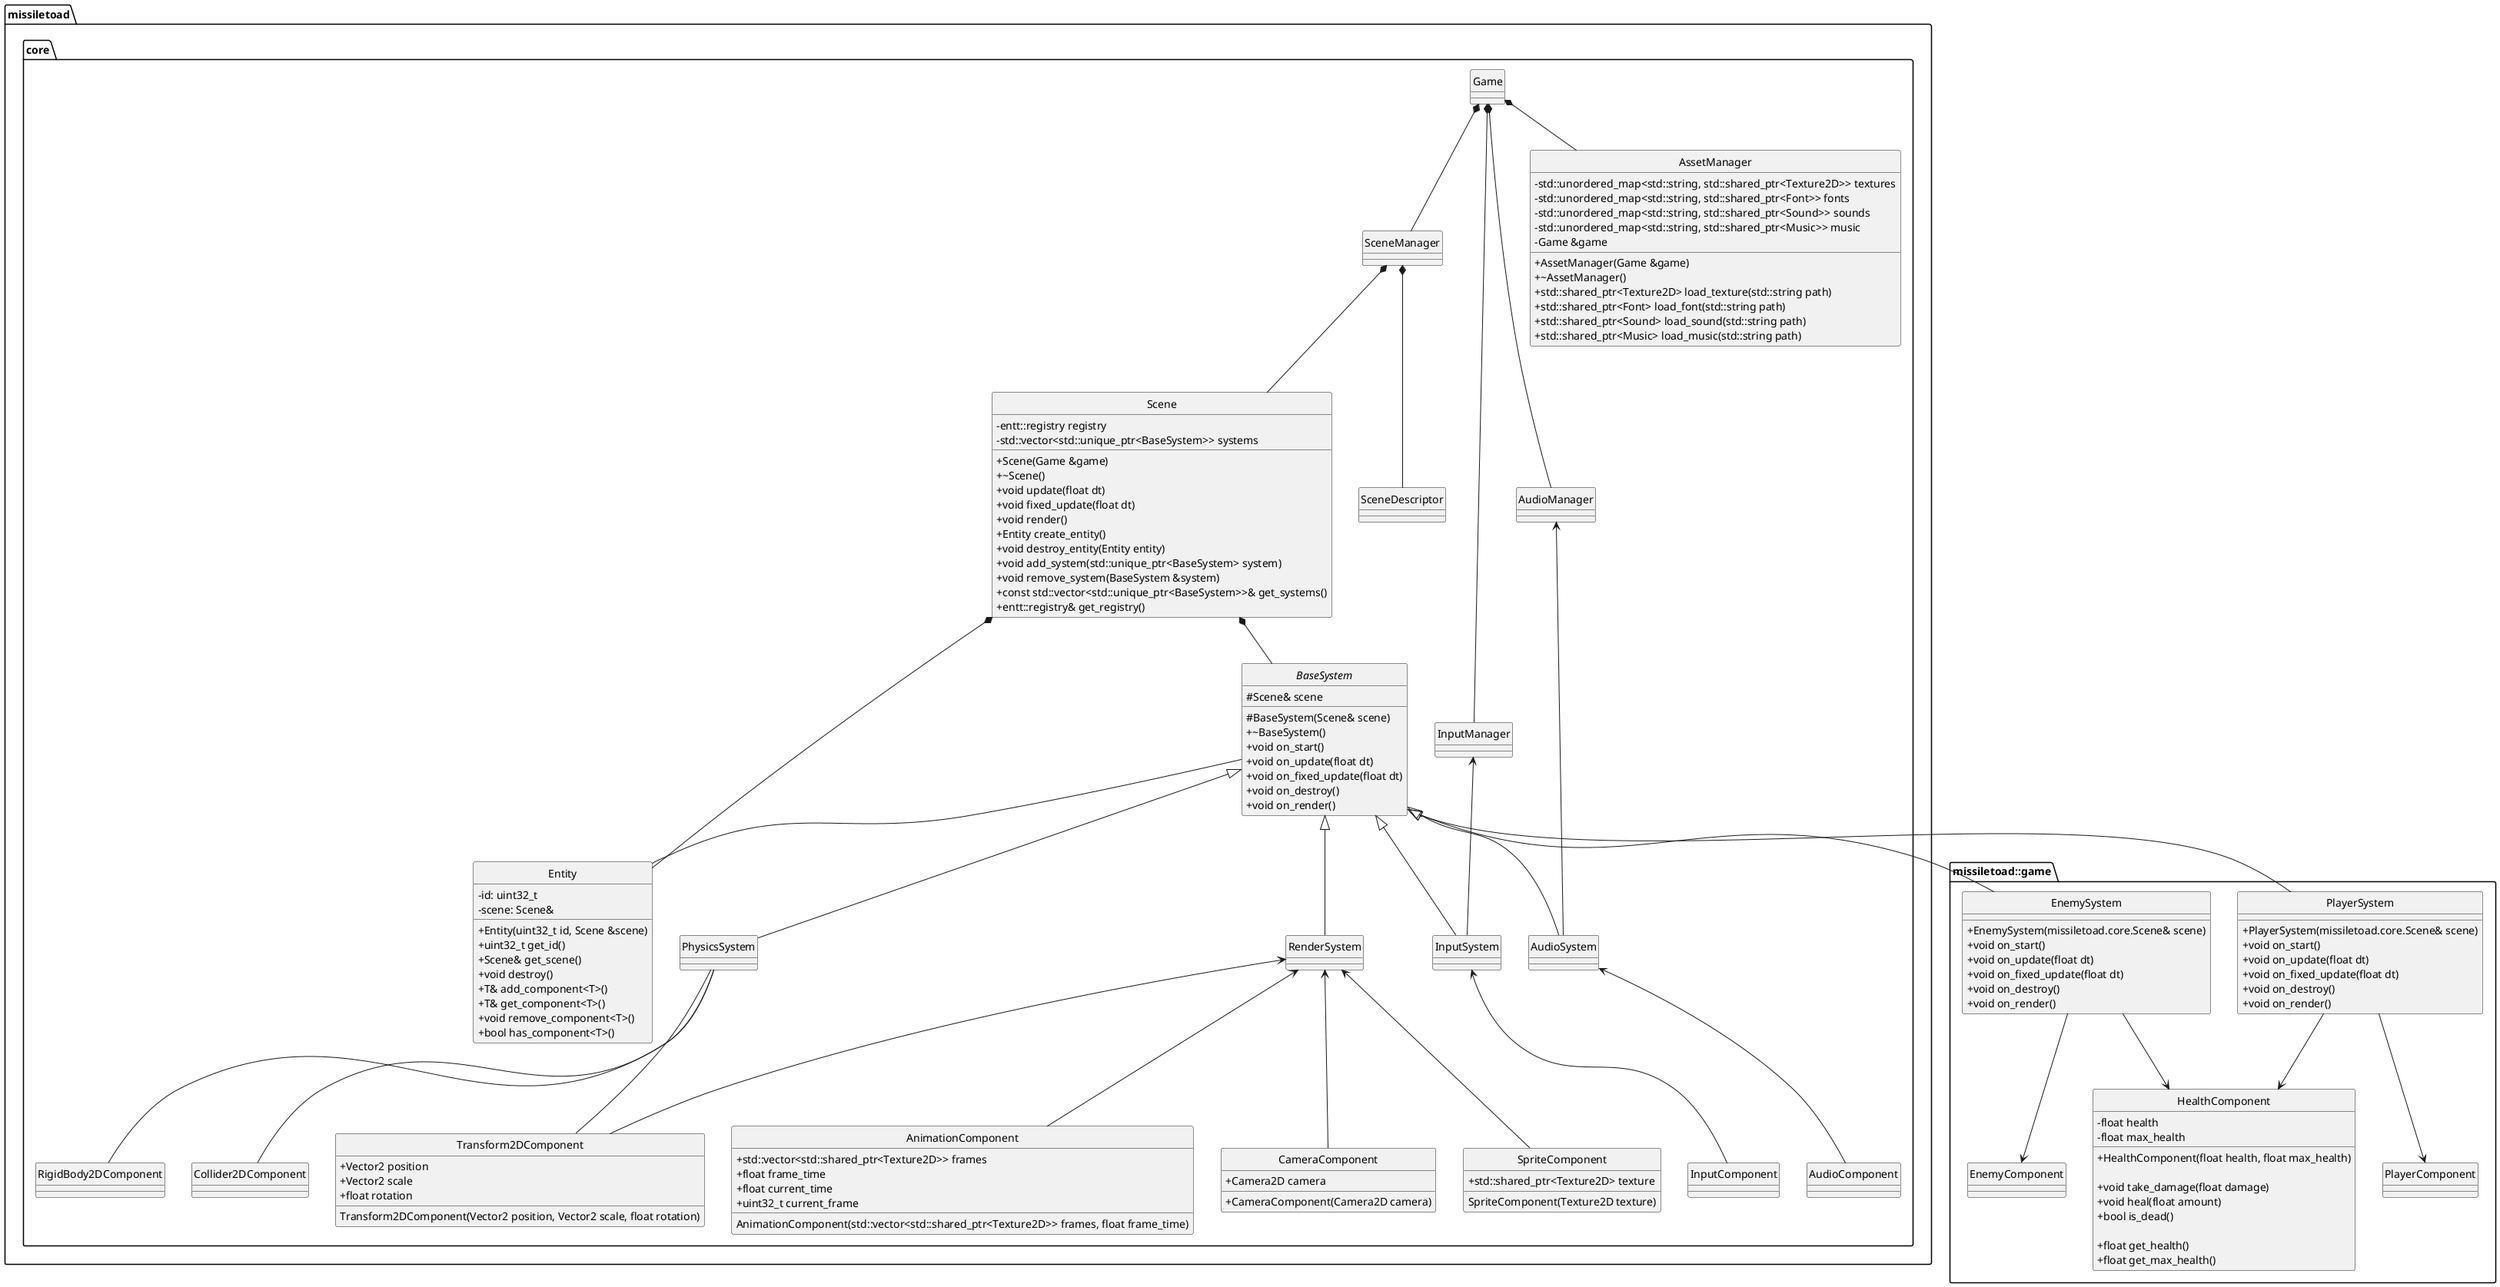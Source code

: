 @startuml
skinparam classAttributeIconSize 0
hide circle

package missiletoad.core {
    class Game
    class SceneManager
    class Scene
    class SceneDescriptor
    abstract BaseSystem
    class Entity
    class InputManager
    class AudioManager
    class AssetManager

    class PhysicsSystem extends BaseSystem
    class RenderSystem extends BaseSystem
    class InputSystem extends BaseSystem
    class AudioSystem extends BaseSystem

    class Transform2DComponent
    class Collider2DComponent
    class RigidBody2DComponent
    class SpriteComponent
    class AnimationComponent
    class AudioComponent
    class InputComponent
    class CameraComponent


    Game *-- SceneManager
    Game *-- InputManager
    Game *-- AudioManager
    Game *-- AssetManager

    SceneManager *-- Scene
    SceneManager *-- SceneDescriptor

    Scene *-- Entity
    Scene *-- BaseSystem

    BaseSystem -- Entity

    PhysicsSystem -- Collider2DComponent
    PhysicsSystem -- RigidBody2DComponent
    PhysicsSystem -- Transform2DComponent

    RenderSystem <-- SpriteComponent
    RenderSystem <-- AnimationComponent
    RenderSystem <-- CameraComponent
    RenderSystem <-- Transform2DComponent

    InputSystem <-- InputComponent

    AudioSystem <-- AudioComponent

    InputManager <-- InputSystem
    AudioManager <-- AudioSystem

    /'
    Find a way to specify the relationship between the entity and its components
    '/

    /'
    Define methods
    '/

    class Game {

    }

    class AssetManager {
        - std::unordered_map<std::string, std::shared_ptr<Texture2D>> textures
        - std::unordered_map<std::string, std::shared_ptr<Font>> fonts
        - std::unordered_map<std::string, std::shared_ptr<Sound>> sounds
        - std::unordered_map<std::string, std::shared_ptr<Music>> music
        - Game &game

        + AssetManager(Game &game)
        + ~AssetManager()
        + std::shared_ptr<Texture2D> load_texture(std::string path)
        + std::shared_ptr<Font> load_font(std::string path)
        + std::shared_ptr<Sound> load_sound(std::string path)
        + std::shared_ptr<Music> load_music(std::string path)
    }

    class Scene {
        - entt::registry registry
        - std::vector<std::unique_ptr<BaseSystem>> systems

        + Scene(Game &game)
        + ~Scene()
        + void update(float dt)
        + void fixed_update(float dt)
        + void render()
        + Entity create_entity()
        + void destroy_entity(Entity entity)
        + void add_system(std::unique_ptr<BaseSystem> system)
        + void remove_system(BaseSystem &system)
        + const std::vector<std::unique_ptr<BaseSystem>>& get_systems()
        + entt::registry& get_registry()
    }

    class Entity {
        - id: uint32_t
        - scene: Scene&
        
        + Entity(uint32_t id, Scene &scene)
        + uint32_t get_id()
        + Scene& get_scene()
        + void destroy()
        + T& add_component<T>()
        + T& get_component<T>()
        + void remove_component<T>()
        + bool has_component<T>()
    }

    abstract BaseSystem {
        # Scene& scene

        # BaseSystem(Scene& scene)
        + ~BaseSystem()
        + void on_start()
        + void on_update(float dt)
        + void on_fixed_update(float dt)
        + void on_destroy()
        + void on_render()
    }

    class Transform2DComponent {
        +Vector2 position
        +Vector2 scale
        +float rotation

        Transform2DComponent(Vector2 position, Vector2 scale, float rotation)
    }

    class SpriteComponent {
        +std::shared_ptr<Texture2D> texture

        SpriteComponent(Texture2D texture)
    }

    class AnimationComponent {
        +std::vector<std::shared_ptr<Texture2D>> frames
        +float frame_time
        +float current_time
        +uint32_t current_frame

        AnimationComponent(std::vector<std::shared_ptr<Texture2D>> frames, float frame_time)
    }

    class CameraComponent {
        +Camera2D camera

        +CameraComponent(Camera2D camera)
    }
}

package missiletoad::game {
    class HealthComponent {
        -float health
        -float max_health

        +HealthComponent(float health, float max_health)

        +void take_damage(float damage)
        +void heal(float amount)
        +bool is_dead()

        +float get_health()
        +float get_max_health()
    }
    class PlayerComponent {
        /' TODO
        '/
    }

    class PlayerSystem extends missiletoad.core.BaseSystem {
        +PlayerSystem(missiletoad.core.Scene& scene)
        + void on_start()
        + void on_update(float dt)
        + void on_fixed_update(float dt)
        + void on_destroy()
        + void on_render()
    }

    class EnemyComponent {
        /' TODO
        '/
    }

    class EnemySystem extends missiletoad.core.BaseSystem {
        +EnemySystem(missiletoad.core.Scene& scene)
        + void on_start()
        + void on_update(float dt)
        + void on_fixed_update(float dt)
        + void on_destroy()
        + void on_render()
    }

    PlayerSystem --> PlayerComponent
    PlayerSystem --> HealthComponent

    EnemySystem --> EnemyComponent
    EnemySystem --> HealthComponent
}


@enduml
